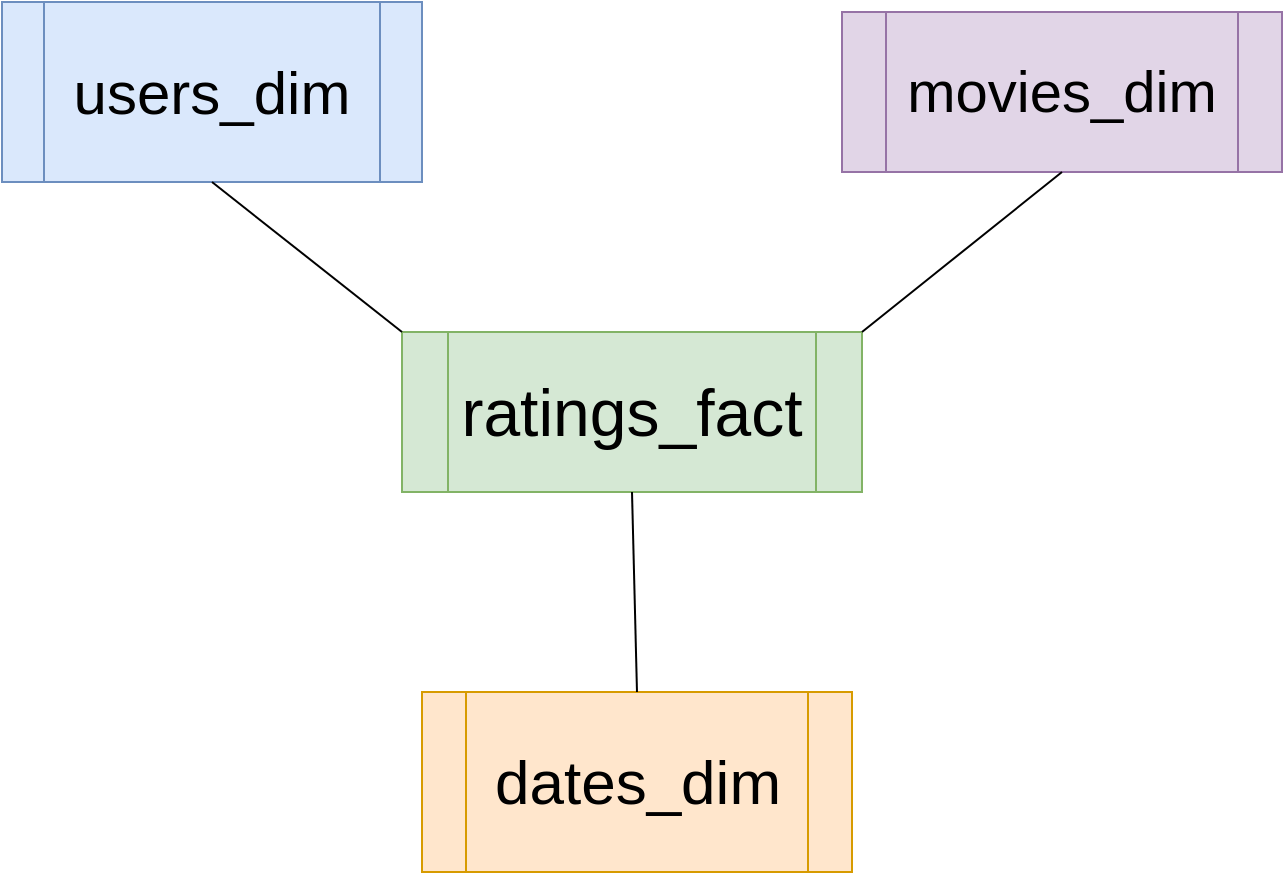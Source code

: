 <mxfile version="26.0.9">
  <diagram name="Page-1" id="JPd0dMD4PLcVTyGXg_rG">
    <mxGraphModel dx="1114" dy="849" grid="1" gridSize="10" guides="1" tooltips="1" connect="1" arrows="1" fold="1" page="1" pageScale="1" pageWidth="850" pageHeight="1100" math="0" shadow="0">
      <root>
        <mxCell id="0" />
        <mxCell id="1" parent="0" />
        <mxCell id="uLZbaDFwx-mzluyhf61x-1" value="&lt;font style=&quot;font-size: 33px;&quot;&gt;ratings_fact&lt;/font&gt;" style="shape=process;whiteSpace=wrap;html=1;backgroundOutline=1;fillColor=#d5e8d4;strokeColor=#82b366;" parent="1" vertex="1">
          <mxGeometry x="300" y="280" width="230" height="80" as="geometry" />
        </mxCell>
        <mxCell id="uLZbaDFwx-mzluyhf61x-2" value="&lt;font style=&quot;font-size: 29px;&quot;&gt;movies_dim&lt;/font&gt;" style="shape=process;whiteSpace=wrap;html=1;backgroundOutline=1;fillColor=#e1d5e7;strokeColor=#9673a6;" parent="1" vertex="1">
          <mxGeometry x="520" y="120" width="220" height="80" as="geometry" />
        </mxCell>
        <mxCell id="uLZbaDFwx-mzluyhf61x-3" value="&lt;font style=&quot;font-size: 30px;&quot;&gt;users_dim&lt;/font&gt;" style="shape=process;whiteSpace=wrap;html=1;backgroundOutline=1;fillColor=#dae8fc;strokeColor=#6c8ebf;" parent="1" vertex="1">
          <mxGeometry x="100" y="115" width="210" height="90" as="geometry" />
        </mxCell>
        <mxCell id="uLZbaDFwx-mzluyhf61x-4" value="&lt;font style=&quot;font-size: 31px;&quot;&gt;dates_dim&lt;/font&gt;" style="shape=process;whiteSpace=wrap;html=1;backgroundOutline=1;fillColor=#ffe6cc;strokeColor=#d79b00;" parent="1" vertex="1">
          <mxGeometry x="310" y="460" width="215" height="90" as="geometry" />
        </mxCell>
        <mxCell id="uLZbaDFwx-mzluyhf61x-8" value="" style="endArrow=none;html=1;rounded=0;entryX=0.5;entryY=1;entryDx=0;entryDy=0;exitX=0.5;exitY=0;exitDx=0;exitDy=0;" parent="1" source="uLZbaDFwx-mzluyhf61x-4" target="uLZbaDFwx-mzluyhf61x-1" edge="1">
          <mxGeometry width="50" height="50" relative="1" as="geometry">
            <mxPoint x="400" y="450" as="sourcePoint" />
            <mxPoint x="450" y="400" as="targetPoint" />
          </mxGeometry>
        </mxCell>
        <mxCell id="uLZbaDFwx-mzluyhf61x-9" value="" style="endArrow=none;html=1;rounded=0;entryX=0.5;entryY=1;entryDx=0;entryDy=0;exitX=1;exitY=0;exitDx=0;exitDy=0;" parent="1" source="uLZbaDFwx-mzluyhf61x-1" target="uLZbaDFwx-mzluyhf61x-2" edge="1">
          <mxGeometry width="50" height="50" relative="1" as="geometry">
            <mxPoint x="400" y="450" as="sourcePoint" />
            <mxPoint x="450" y="400" as="targetPoint" />
          </mxGeometry>
        </mxCell>
        <mxCell id="uLZbaDFwx-mzluyhf61x-10" value="" style="endArrow=none;html=1;rounded=0;exitX=0.5;exitY=1;exitDx=0;exitDy=0;entryX=0;entryY=0;entryDx=0;entryDy=0;" parent="1" source="uLZbaDFwx-mzluyhf61x-3" target="uLZbaDFwx-mzluyhf61x-1" edge="1">
          <mxGeometry width="50" height="50" relative="1" as="geometry">
            <mxPoint x="400" y="450" as="sourcePoint" />
            <mxPoint x="450" y="400" as="targetPoint" />
          </mxGeometry>
        </mxCell>
      </root>
    </mxGraphModel>
  </diagram>
</mxfile>
